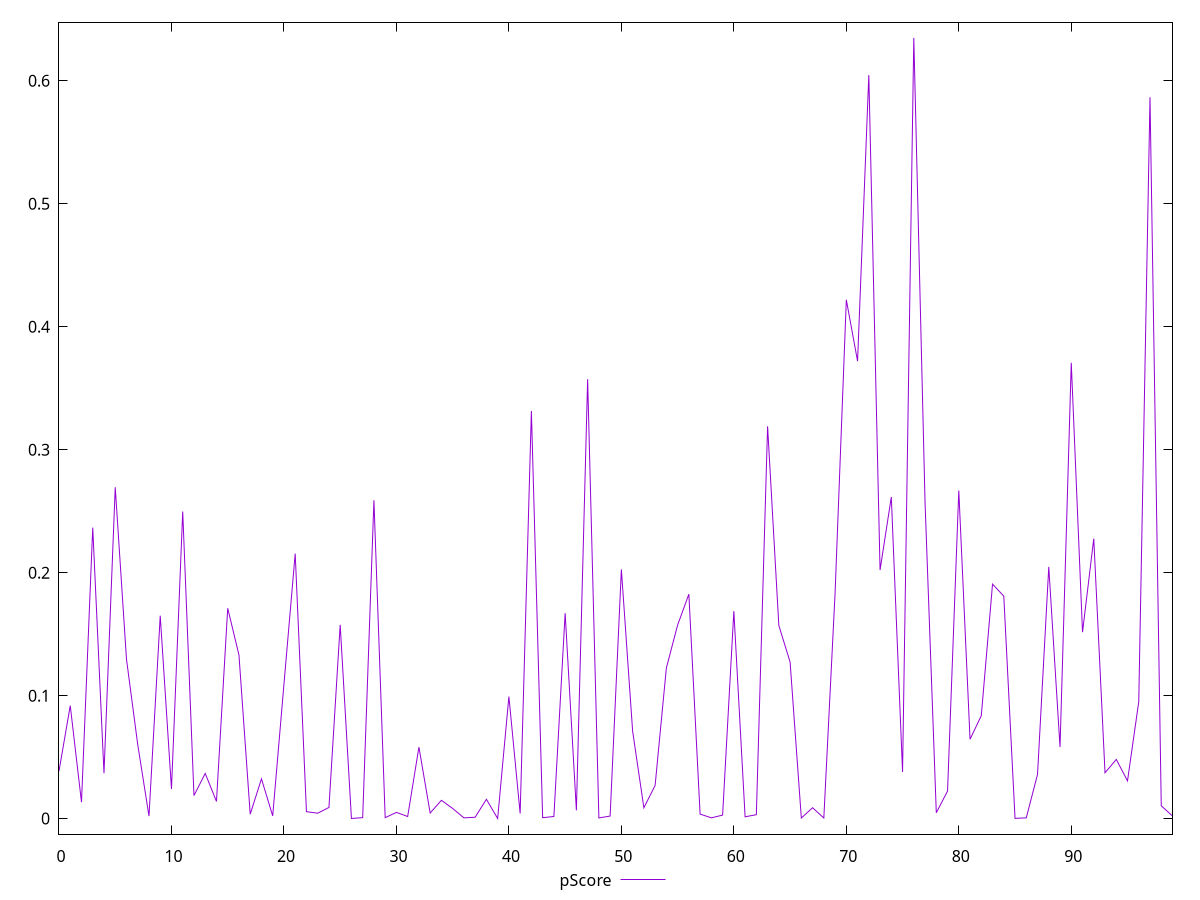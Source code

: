 reset

$pScore <<EOF
0 0.038665457386487134
1 0.09182967996620628
2 0.013343290283795883
3 0.2366463931586369
4 0.03686703281899523
5 0.2694521414417031
6 0.12960255205550153
7 0.060199889510895555
8 0.002050260973171625
9 0.1649869903494945
10 0.024027204491279763
11 0.24970505801768444
12 0.01873891154711499
13 0.036700528899429985
14 0.013970967575961168
15 0.17105009135065852
16 0.1329883920474022
17 0.0035974786142865534
18 0.03231717982998783
19 0.002194769391045348
20 0.10921872403041222
21 0.21547279489410953
22 0.005625649679854405
23 0.004372810024893592
24 0.009038190349242359
25 0.1575713049330047
26 0.00009872421008677579
27 0.0007655006353819438
28 0.2589099668914032
29 0.0007624466964816223
30 0.005044186869664569
31 0.001681951574552476
32 0.058116564834473805
33 0.004522262329904492
34 0.014871773331202376
35 0.008245317977793376
36 0.0006054409886128154
37 0.0010932906978406431
38 0.015701399355404877
39 0.000053890685042246034
40 0.09923857315381868
41 0.004142458639641189
42 0.3315004821915216
43 0.0006934377560318672
44 0.0017363136150050362
45 0.16705233868791936
46 0.0067178377878489015
47 0.3573204579225751
48 0.0005307053616698809
49 0.002068684381111796
50 0.20261809758334615
51 0.07112285434194221
52 0.008776072485972397
53 0.02697719462138154
54 0.12245652744638019
55 0.15737572540909184
56 0.18250086889025952
57 0.003645973499142252
58 0.0006182523552934471
59 0.0028175694825610664
60 0.16872376380223786
61 0.0014579519196064594
62 0.0031533880124563485
63 0.3190475285781832
64 0.15698531874092236
65 0.12737328612241272
66 0.0004631869839760716
67 0.008833010762422933
68 0.0004665287161617071
69 0.18318494765519822
70 0.42193532858179983
71 0.37203444084762755
72 0.6046778886548072
73 0.20217008865345698
74 0.26150718252071914
75 0.03796940720399755
76 0.6349047034056314
77 0.2569786190383399
78 0.004715381357466852
79 0.022420454651663868
80 0.26677807317819885
81 0.0645345019595791
82 0.08365858917270597
83 0.1906465885197025
84 0.18091481537788173
85 0.00020126116395535742
86 0.000570762143840553
87 0.035961254753406835
88 0.20471153798685882
89 0.05811656483447436
90 0.37067481836435606
91 0.15162362133356733
92 0.22765399290760413
93 0.03724465920787595
94 0.04812713146649972
95 0.03066383600205791
96 0.09499624111407834
97 0.5866216897766151
98 0.010393156520991376
99 0.002112682067123006
EOF

set key outside below
set xrange [0:99]
set yrange [-0.012643125569369537:0.6476017196600432]
set trange [-0.012643125569369537:0.6476017196600432]
set terminal svg size 640, 500 enhanced background rgb 'white'
set output "report_00013_2021-02-09T12-04-24.940Z/total-blocking-time/samples/pages+cached/pScore/values.svg"

plot $pScore title "pScore" with line

reset
